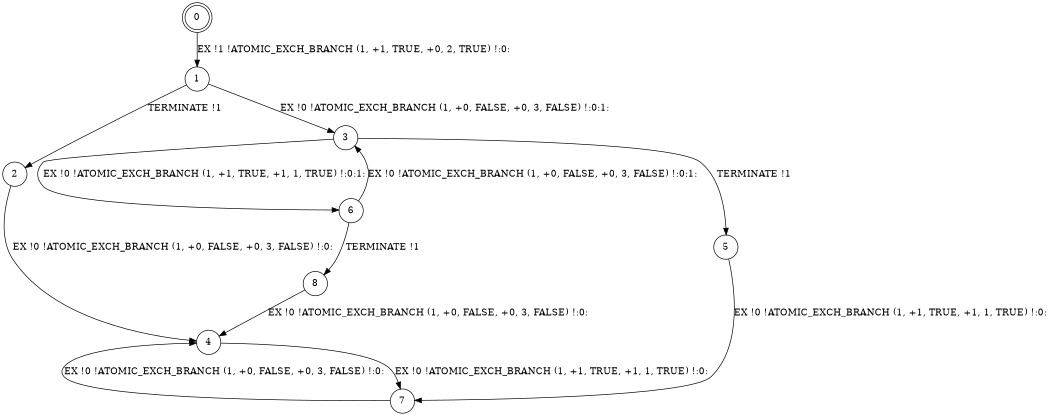digraph BCG {
size = "7, 10.5";
center = TRUE;
node [shape = circle];
0 [peripheries = 2];
0 -> 1 [label = "EX !1 !ATOMIC_EXCH_BRANCH (1, +1, TRUE, +0, 2, TRUE) !:0:"];
1 -> 2 [label = "TERMINATE !1"];
1 -> 3 [label = "EX !0 !ATOMIC_EXCH_BRANCH (1, +0, FALSE, +0, 3, FALSE) !:0:1:"];
2 -> 4 [label = "EX !0 !ATOMIC_EXCH_BRANCH (1, +0, FALSE, +0, 3, FALSE) !:0:"];
3 -> 5 [label = "TERMINATE !1"];
3 -> 6 [label = "EX !0 !ATOMIC_EXCH_BRANCH (1, +1, TRUE, +1, 1, TRUE) !:0:1:"];
4 -> 7 [label = "EX !0 !ATOMIC_EXCH_BRANCH (1, +1, TRUE, +1, 1, TRUE) !:0:"];
5 -> 7 [label = "EX !0 !ATOMIC_EXCH_BRANCH (1, +1, TRUE, +1, 1, TRUE) !:0:"];
6 -> 8 [label = "TERMINATE !1"];
6 -> 3 [label = "EX !0 !ATOMIC_EXCH_BRANCH (1, +0, FALSE, +0, 3, FALSE) !:0:1:"];
7 -> 4 [label = "EX !0 !ATOMIC_EXCH_BRANCH (1, +0, FALSE, +0, 3, FALSE) !:0:"];
8 -> 4 [label = "EX !0 !ATOMIC_EXCH_BRANCH (1, +0, FALSE, +0, 3, FALSE) !:0:"];
}
